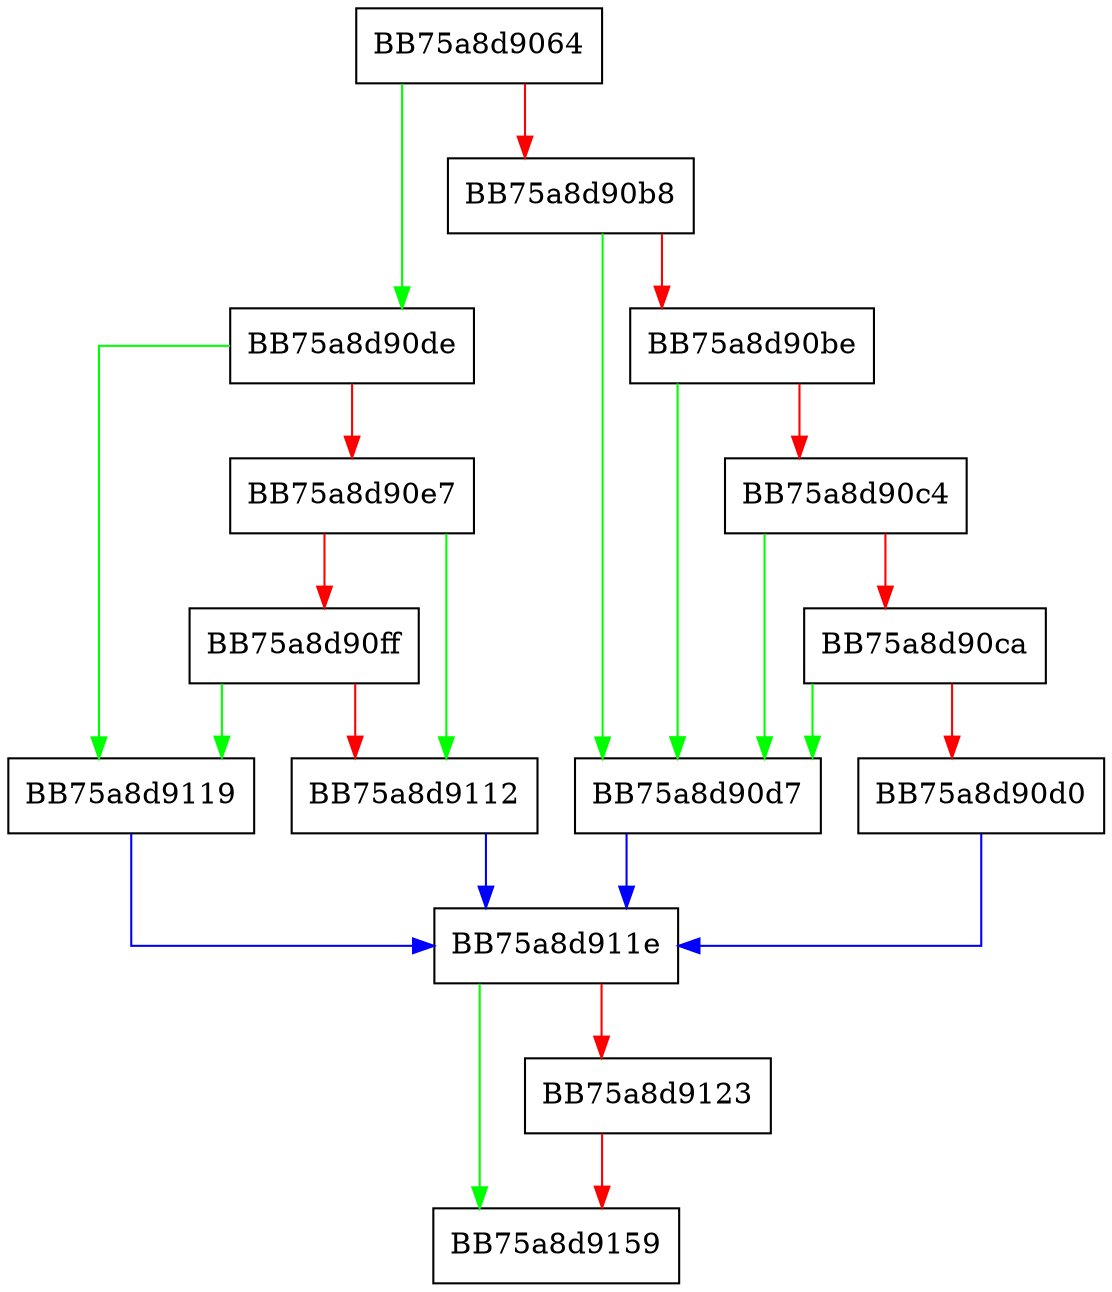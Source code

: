 digraph date {
  node [shape="box"];
  graph [splines=ortho];
  BB75a8d9064 -> BB75a8d90de [color="green"];
  BB75a8d9064 -> BB75a8d90b8 [color="red"];
  BB75a8d90b8 -> BB75a8d90d7 [color="green"];
  BB75a8d90b8 -> BB75a8d90be [color="red"];
  BB75a8d90be -> BB75a8d90d7 [color="green"];
  BB75a8d90be -> BB75a8d90c4 [color="red"];
  BB75a8d90c4 -> BB75a8d90d7 [color="green"];
  BB75a8d90c4 -> BB75a8d90ca [color="red"];
  BB75a8d90ca -> BB75a8d90d7 [color="green"];
  BB75a8d90ca -> BB75a8d90d0 [color="red"];
  BB75a8d90d0 -> BB75a8d911e [color="blue"];
  BB75a8d90d7 -> BB75a8d911e [color="blue"];
  BB75a8d90de -> BB75a8d9119 [color="green"];
  BB75a8d90de -> BB75a8d90e7 [color="red"];
  BB75a8d90e7 -> BB75a8d9112 [color="green"];
  BB75a8d90e7 -> BB75a8d90ff [color="red"];
  BB75a8d90ff -> BB75a8d9119 [color="green"];
  BB75a8d90ff -> BB75a8d9112 [color="red"];
  BB75a8d9112 -> BB75a8d911e [color="blue"];
  BB75a8d9119 -> BB75a8d911e [color="blue"];
  BB75a8d911e -> BB75a8d9159 [color="green"];
  BB75a8d911e -> BB75a8d9123 [color="red"];
  BB75a8d9123 -> BB75a8d9159 [color="red"];
}
